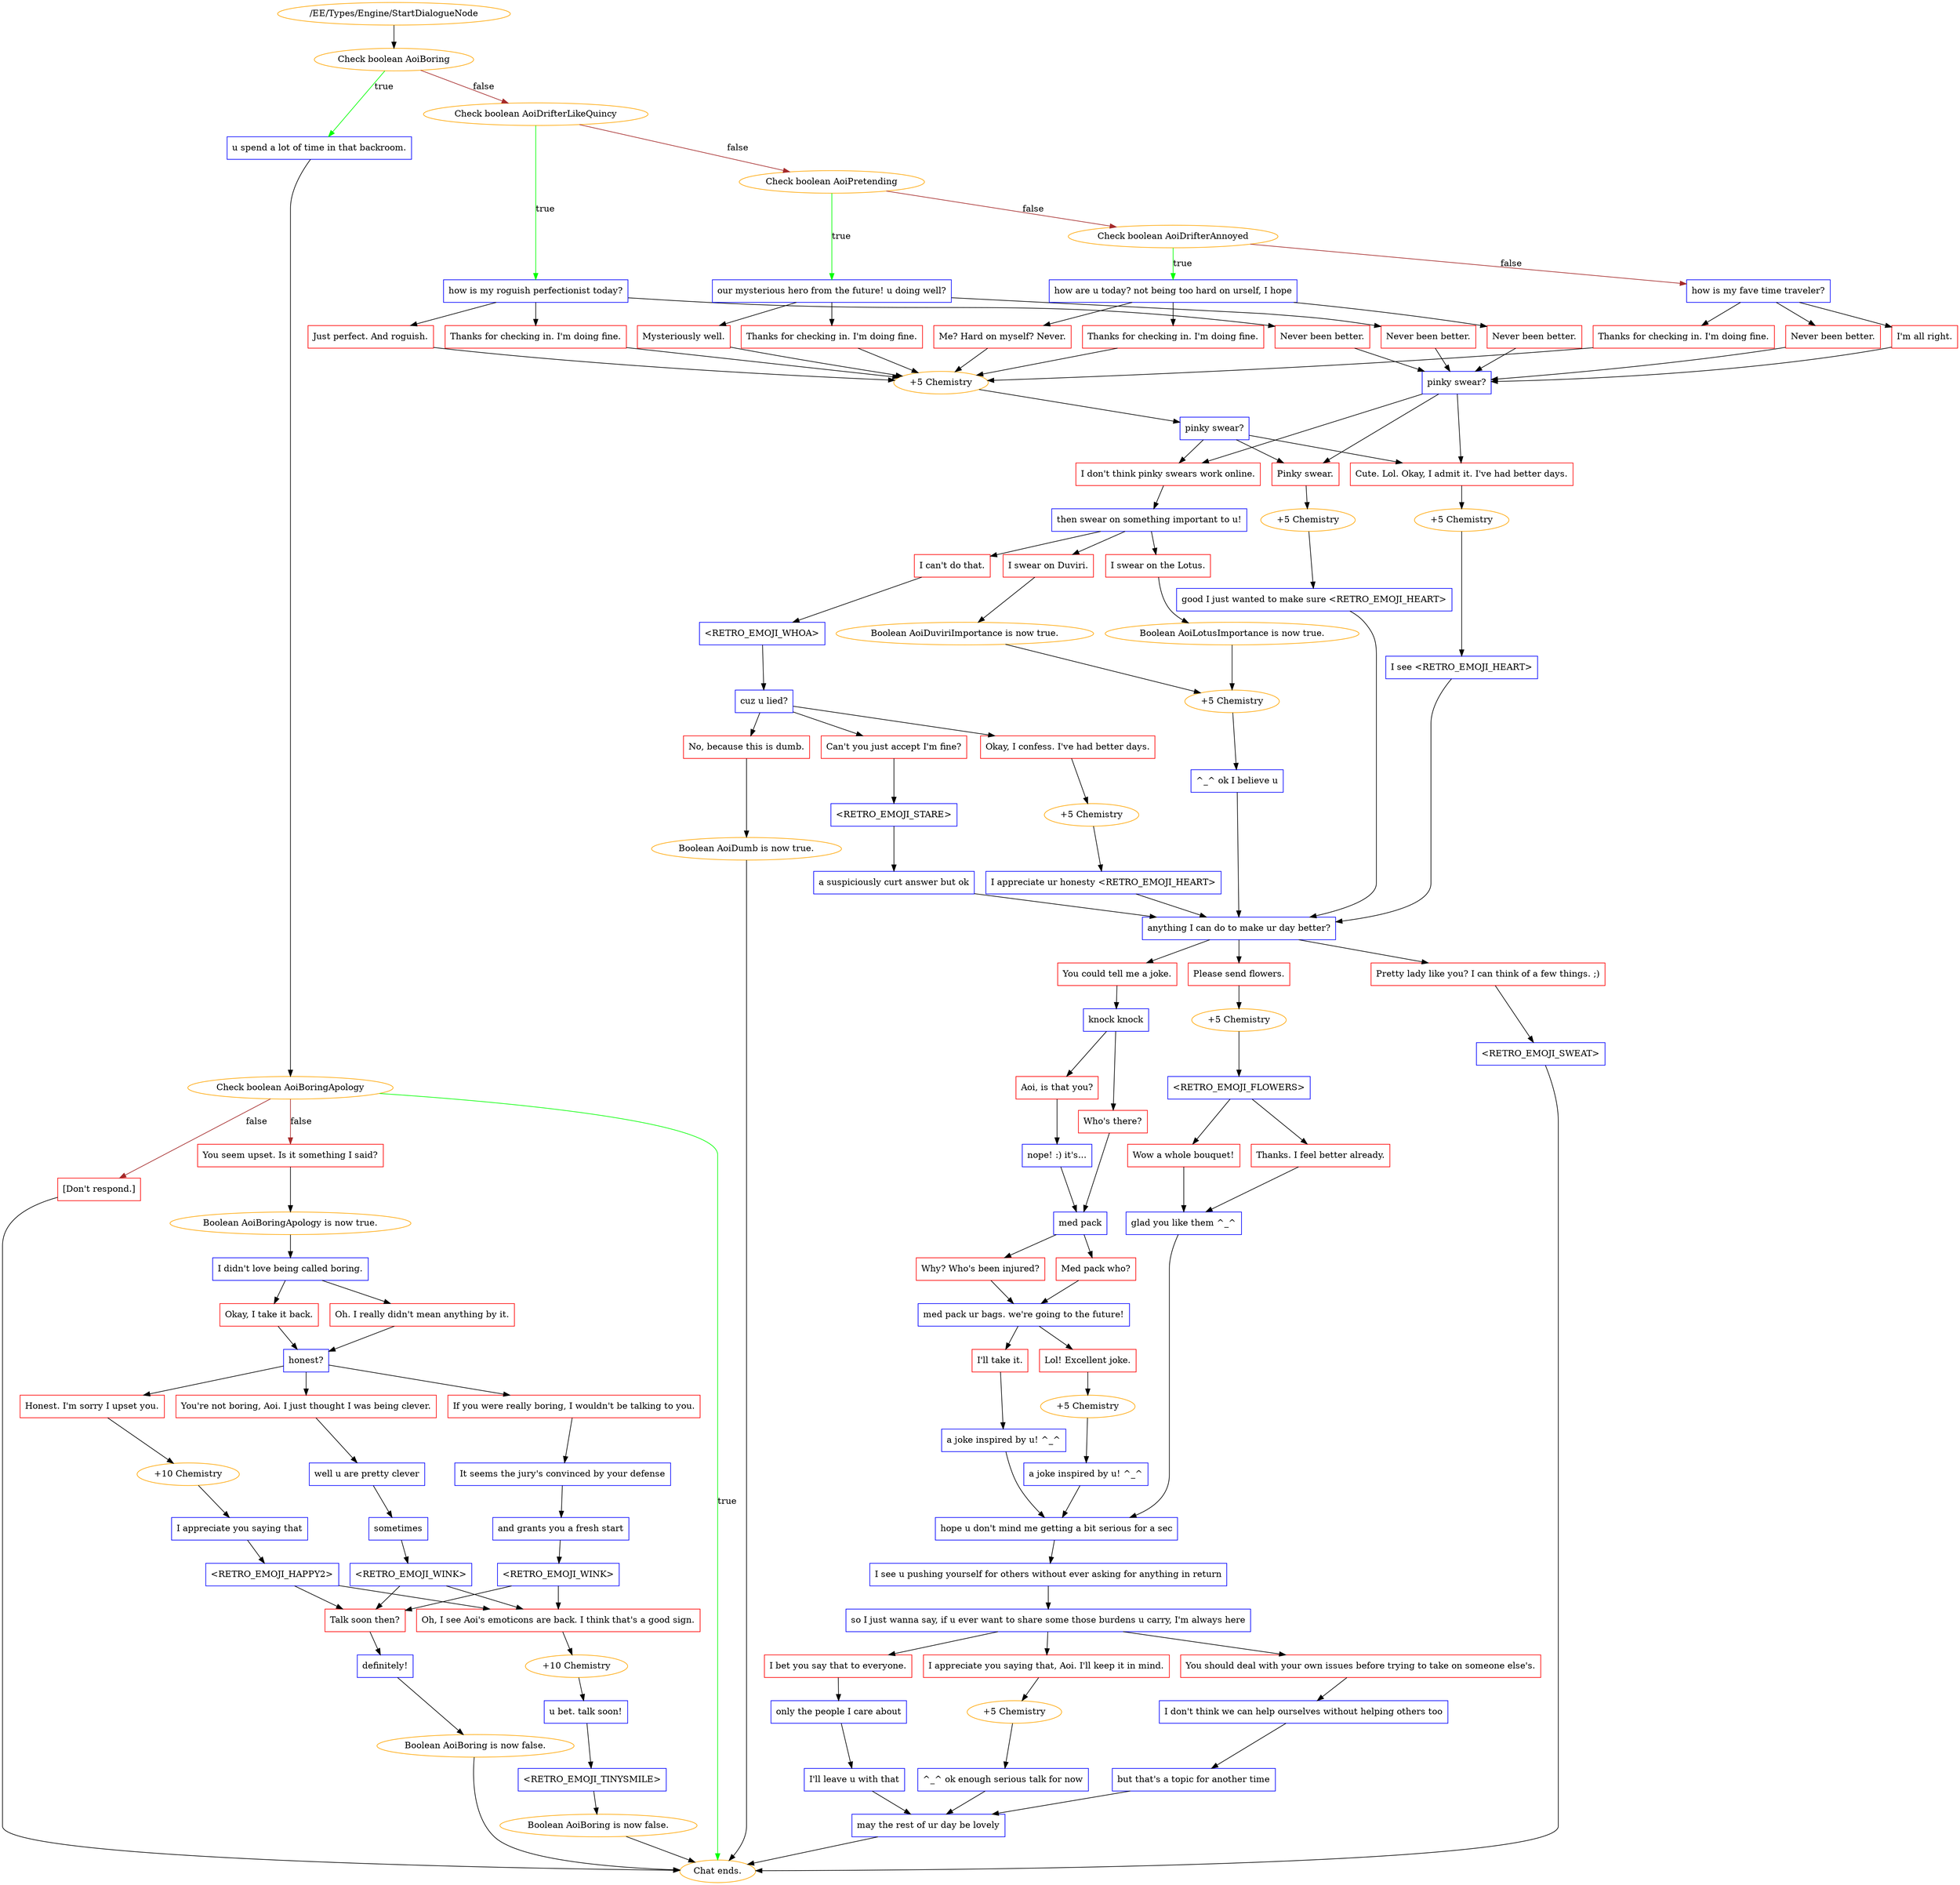 digraph {
	921 [label="/EE/Types/Engine/StartDialogueNode",color=orange];
		921 -> 922;
	922 [label="Check boolean AoiBoring",color=orange];
		922 -> 923 [label=true,color=green];
		922 -> 957 [label=false,color=brown];
	923 [label="u spend a lot of time in that backroom.",shape=box,color=blue];
		923 -> 948;
	957 [label="Check boolean AoiDrifterLikeQuincy",color=orange];
		957 -> 958 [label=true,color=green];
		957 -> 962 [label=false,color=brown];
	948 [label="Check boolean AoiBoringApology",color=orange];
		948 -> "Chat ends." [label=true,color=green];
		948 -> 937 [label=false,color=brown];
		948 -> 943 [label=false,color=brown];
	958 [label="how is my roguish perfectionist today?",shape=box,color=blue];
		958 -> 959;
		958 -> 960;
		958 -> 961;
	962 [label="Check boolean AoiPretending",color=orange];
		962 -> 963 [label=true,color=green];
		962 -> 967 [label=false,color=brown];
	"Chat ends." [color=orange];
	937 [label="You seem upset. Is it something I said?",shape=box,color=red];
		937 -> 925;
	943 [label="[Don't respond.]",shape=box,color=red];
		943 -> "Chat ends.";
	959 [label="Just perfect. And roguish.",shape=box,color=red];
		959 -> 978;
	960 [label="Thanks for checking in. I'm doing fine.",shape=box,color=red];
		960 -> 978;
	961 [label="Never been better.",shape=box,color=red];
		961 -> 977;
	963 [label="our mysterious hero from the future! u doing well?",shape=box,color=blue];
		963 -> 964;
		963 -> 965;
		963 -> 966;
	967 [label="Check boolean AoiDrifterAnnoyed",color=orange];
		967 -> 968 [label=true,color=green];
		967 -> 969 [label=false,color=brown];
	925 [label="Boolean AoiBoringApology is now true.",color=orange];
		925 -> 952;
	"Chat ends." [color=orange];
	978 [label="+5 Chemistry",color=orange];
		978 -> 976;
	977 [label="pinky swear?",shape=box,color=blue];
		977 -> 979;
		977 -> 980;
		977 -> 981;
	964 [label="Mysteriously well.",shape=box,color=red];
		964 -> 978;
	965 [label="Thanks for checking in. I'm doing fine.",shape=box,color=red];
		965 -> 978;
	966 [label="Never been better.",shape=box,color=red];
		966 -> 977;
	968 [label="how are u today? not being too hard on urself, I hope",shape=box,color=blue];
		968 -> 970;
		968 -> 971;
		968 -> 972;
	969 [label="how is my fave time traveler?",shape=box,color=blue];
		969 -> 973;
		969 -> 974;
		969 -> 975;
	952 [label="I didn't love being called boring.",shape=box,color=blue];
		952 -> 931;
		952 -> 954;
	976 [label="pinky swear?",shape=box,color=blue];
		976 -> 979;
		976 -> 980;
		976 -> 981;
	979 [label="Pinky swear.",shape=box,color=red];
		979 -> 984;
	980 [label="Cute. Lol. Okay, I admit it. I've had better days.",shape=box,color=red];
		980 -> 985;
	981 [label="I don't think pinky swears work online.",shape=box,color=red];
		981 -> 986;
	970 [label="Me? Hard on myself? Never.",shape=box,color=red];
		970 -> 978;
	971 [label="Thanks for checking in. I'm doing fine.",shape=box,color=red];
		971 -> 978;
	972 [label="Never been better.",shape=box,color=red];
		972 -> 977;
	973 [label="I'm all right.",shape=box,color=red];
		973 -> 977;
	974 [label="Thanks for checking in. I'm doing fine.",shape=box,color=red];
		974 -> 978;
	975 [label="Never been better.",shape=box,color=red];
		975 -> 977;
	931 [label="Oh. I really didn't mean anything by it.",shape=box,color=red];
		931 -> 926;
	954 [label="Okay, I take it back.",shape=box,color=red];
		954 -> 926;
	984 [label="+5 Chemistry",color=orange];
		984 -> 982;
	985 [label="+5 Chemistry",color=orange];
		985 -> 983;
	986 [label="then swear on something important to u!",shape=box,color=blue];
		986 -> 987;
		986 -> 988;
		986 -> 989;
	926 [label="honest?",shape=box,color=blue];
		926 -> 932;
		926 -> 934;
		926 -> 939;
	982 [label="good I just wanted to make sure <RETRO_EMOJI_HEART>",shape=box,color=blue];
		982 -> 1006;
	983 [label="I see <RETRO_EMOJI_HEART>",shape=box,color=blue];
		983 -> 1006;
	987 [label="I can't do that.",shape=box,color=red];
		987 -> 990;
	988 [label="I swear on the Lotus.",shape=box,color=red];
		988 -> 992;
	989 [label="I swear on Duviri.",shape=box,color=red];
		989 -> 993;
	932 [label="Honest. I'm sorry I upset you.",shape=box,color=red];
		932 -> 924;
	934 [label="You're not boring, Aoi. I just thought I was being clever.",shape=box,color=red];
		934 -> 955;
	939 [label="If you were really boring, I wouldn't be talking to you.",shape=box,color=red];
		939 -> 941;
	1006 [label="anything I can do to make ur day better?",shape=box,color=blue];
		1006 -> 1007;
		1006 -> 1008;
		1006 -> 1009;
	990 [label="<RETRO_EMOJI_WHOA>",shape=box,color=blue];
		990 -> 991;
	992 [label="Boolean AoiLotusImportance is now true.",color=orange];
		992 -> 996;
	993 [label="Boolean AoiDuviriImportance is now true.",color=orange];
		993 -> 996;
	924 [label="+10 Chemistry",color=orange];
		924 -> 951;
	955 [label="well u are pretty clever",shape=box,color=blue];
		955 -> 942;
	941 [label="It seems the jury's convinced by your defense",shape=box,color=blue];
		941 -> 935;
	1007 [label="You could tell me a joke.",shape=box,color=red];
		1007 -> 1012;
	1008 [label="Please send flowers.",shape=box,color=red];
		1008 -> 1016;
	1009 [label="Pretty lady like you? I can think of a few things. ;)",shape=box,color=red];
		1009 -> 1010;
	991 [label="cuz u lied?",shape=box,color=blue];
		991 -> 997;
		991 -> 998;
		991 -> 999;
	996 [label="+5 Chemistry",color=orange];
		996 -> 994;
	951 [label="I appreciate you saying that",shape=box,color=blue];
		951 -> 927;
	942 [label="sometimes",shape=box,color=blue];
		942 -> 928;
	935 [label="and grants you a fresh start",shape=box,color=blue];
		935 -> 940;
	1012 [label="knock knock",shape=box,color=blue];
		1012 -> 1014;
		1012 -> 1015;
	1016 [label="+5 Chemistry",color=orange];
		1016 -> 1013;
	1010 [label="<RETRO_EMOJI_SWEAT>",shape=box,color=blue];
		1010 -> "Chat ends.";
	997 [label="Okay, I confess. I've had better days.",shape=box,color=red];
		997 -> 1003;
	998 [label="No, because this is dumb.",shape=box,color=red];
		998 -> 1002;
	999 [label="Can't you just accept I'm fine?",shape=box,color=red];
		999 -> 1001;
	994 [label="^_^ ok I believe u",shape=box,color=blue];
		994 -> 1006;
	927 [label="<RETRO_EMOJI_HAPPY2>",shape=box,color=blue];
		927 -> 933;
		927 -> 946;
	928 [label="<RETRO_EMOJI_WINK>",shape=box,color=blue];
		928 -> 933;
		928 -> 946;
	940 [label="<RETRO_EMOJI_WINK>",shape=box,color=blue];
		940 -> 933;
		940 -> 946;
	1014 [label="Who's there?",shape=box,color=red];
		1014 -> 1018;
	1015 [label="Aoi, is that you?",shape=box,color=red];
		1015 -> 1017;
	1013 [label="<RETRO_EMOJI_FLOWERS>",shape=box,color=blue];
		1013 -> 1019;
		1013 -> 1020;
	"Chat ends." [color=orange];
	1003 [label="+5 Chemistry",color=orange];
		1003 -> 1000;
	1002 [label="Boolean AoiDumb is now true.",color=orange];
		1002 -> "Chat ends.";
	1001 [label="<RETRO_EMOJI_STARE>",shape=box,color=blue];
		1001 -> 1005;
	933 [label="Talk soon then?",shape=box,color=red];
		933 -> 936;
	946 [label="Oh, I see Aoi's emoticons are back. I think that's a good sign.",shape=box,color=red];
		946 -> 938;
	1018 [label="med pack",shape=box,color=blue];
		1018 -> 1022;
		1018 -> 1023;
	1017 [label="nope! :) it's...",shape=box,color=blue];
		1017 -> 1018;
	1019 [label="Thanks. I feel better already.",shape=box,color=red];
		1019 -> 1021;
	1020 [label="Wow a whole bouquet!",shape=box,color=red];
		1020 -> 1021;
	1000 [label="I appreciate ur honesty <RETRO_EMOJI_HEART>",shape=box,color=blue];
		1000 -> 1006;
	"Chat ends." [color=orange];
	1005 [label="a suspiciously curt answer but ok",shape=box,color=blue];
		1005 -> 1006;
	936 [label="definitely!",shape=box,color=blue];
		936 -> 953;
	938 [label="+10 Chemistry",color=orange];
		938 -> 944;
	1022 [label="Med pack who?",shape=box,color=red];
		1022 -> 1024;
	1023 [label="Why? Who's been injured?",shape=box,color=red];
		1023 -> 1024;
	1021 [label="glad you like them ^_^",shape=box,color=blue];
		1021 -> 1030;
	953 [label="Boolean AoiBoring is now false.",color=orange];
		953 -> "Chat ends.";
	944 [label="u bet. talk soon!",shape=box,color=blue];
		944 -> 930;
	1024 [label="med pack ur bags. we're going to the future!",shape=box,color=blue];
		1024 -> 1025;
		1024 -> 1026;
	1030 [label="hope u don't mind me getting a bit serious for a sec",shape=box,color=blue];
		1030 -> 1031;
	"Chat ends." [color=orange];
	930 [label="<RETRO_EMOJI_TINYSMILE>",shape=box,color=blue];
		930 -> 929;
	1025 [label="Lol! Excellent joke.",shape=box,color=red];
		1025 -> 1029;
	1026 [label="I'll take it.",shape=box,color=red];
		1026 -> 1028;
	1031 [label="I see u pushing yourself for others without ever asking for anything in return",shape=box,color=blue];
		1031 -> 1032;
	929 [label="Boolean AoiBoring is now false.",color=orange];
		929 -> "Chat ends.";
	1029 [label="+5 Chemistry",color=orange];
		1029 -> 1027;
	1028 [label="a joke inspired by u! ^_^",shape=box,color=blue];
		1028 -> 1030;
	1032 [label="so I just wanna say, if u ever want to share some those burdens u carry, I'm always here",shape=box,color=blue];
		1032 -> 1033;
		1032 -> 1034;
		1032 -> 1035;
	"Chat ends." [color=orange];
	1027 [label="a joke inspired by u! ^_^",shape=box,color=blue];
		1027 -> 1030;
	1033 [label="I appreciate you saying that, Aoi. I'll keep it in mind.",shape=box,color=red];
		1033 -> 1039;
	1034 [label="You should deal with your own issues before trying to take on someone else's.",shape=box,color=red];
		1034 -> 1037;
	1035 [label="I bet you say that to everyone.",shape=box,color=red];
		1035 -> 1038;
	1039 [label="+5 Chemistry",color=orange];
		1039 -> 1036;
	1037 [label="I don't think we can help ourselves without helping others too",shape=box,color=blue];
		1037 -> 1040;
	1038 [label="only the people I care about",shape=box,color=blue];
		1038 -> 1041;
	1036 [label="^_^ ok enough serious talk for now",shape=box,color=blue];
		1036 -> 1042;
	1040 [label="but that's a topic for another time",shape=box,color=blue];
		1040 -> 1042;
	1041 [label="I'll leave u with that",shape=box,color=blue];
		1041 -> 1042;
	1042 [label="may the rest of ur day be lovely",shape=box,color=blue];
		1042 -> "Chat ends.";
	"Chat ends." [color=orange];
}
